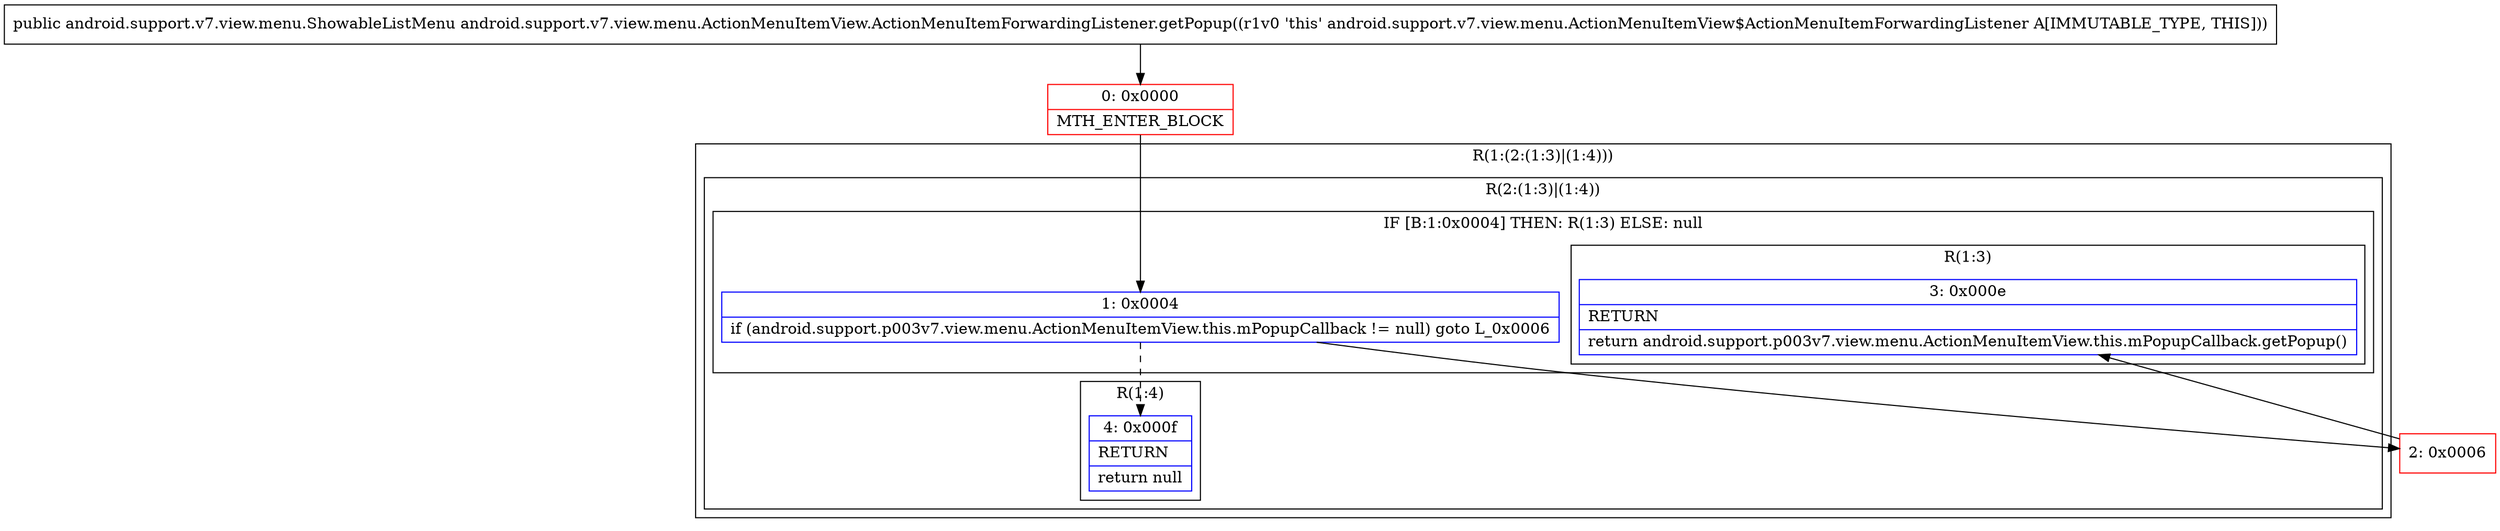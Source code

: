 digraph "CFG forandroid.support.v7.view.menu.ActionMenuItemView.ActionMenuItemForwardingListener.getPopup()Landroid\/support\/v7\/view\/menu\/ShowableListMenu;" {
subgraph cluster_Region_779931602 {
label = "R(1:(2:(1:3)|(1:4)))";
node [shape=record,color=blue];
subgraph cluster_Region_1645619585 {
label = "R(2:(1:3)|(1:4))";
node [shape=record,color=blue];
subgraph cluster_IfRegion_2031501278 {
label = "IF [B:1:0x0004] THEN: R(1:3) ELSE: null";
node [shape=record,color=blue];
Node_1 [shape=record,label="{1\:\ 0x0004|if (android.support.p003v7.view.menu.ActionMenuItemView.this.mPopupCallback != null) goto L_0x0006\l}"];
subgraph cluster_Region_2070841340 {
label = "R(1:3)";
node [shape=record,color=blue];
Node_3 [shape=record,label="{3\:\ 0x000e|RETURN\l|return android.support.p003v7.view.menu.ActionMenuItemView.this.mPopupCallback.getPopup()\l}"];
}
}
subgraph cluster_Region_866440476 {
label = "R(1:4)";
node [shape=record,color=blue];
Node_4 [shape=record,label="{4\:\ 0x000f|RETURN\l|return null\l}"];
}
}
}
Node_0 [shape=record,color=red,label="{0\:\ 0x0000|MTH_ENTER_BLOCK\l}"];
Node_2 [shape=record,color=red,label="{2\:\ 0x0006}"];
MethodNode[shape=record,label="{public android.support.v7.view.menu.ShowableListMenu android.support.v7.view.menu.ActionMenuItemView.ActionMenuItemForwardingListener.getPopup((r1v0 'this' android.support.v7.view.menu.ActionMenuItemView$ActionMenuItemForwardingListener A[IMMUTABLE_TYPE, THIS])) }"];
MethodNode -> Node_0;
Node_1 -> Node_2;
Node_1 -> Node_4[style=dashed];
Node_0 -> Node_1;
Node_2 -> Node_3;
}

